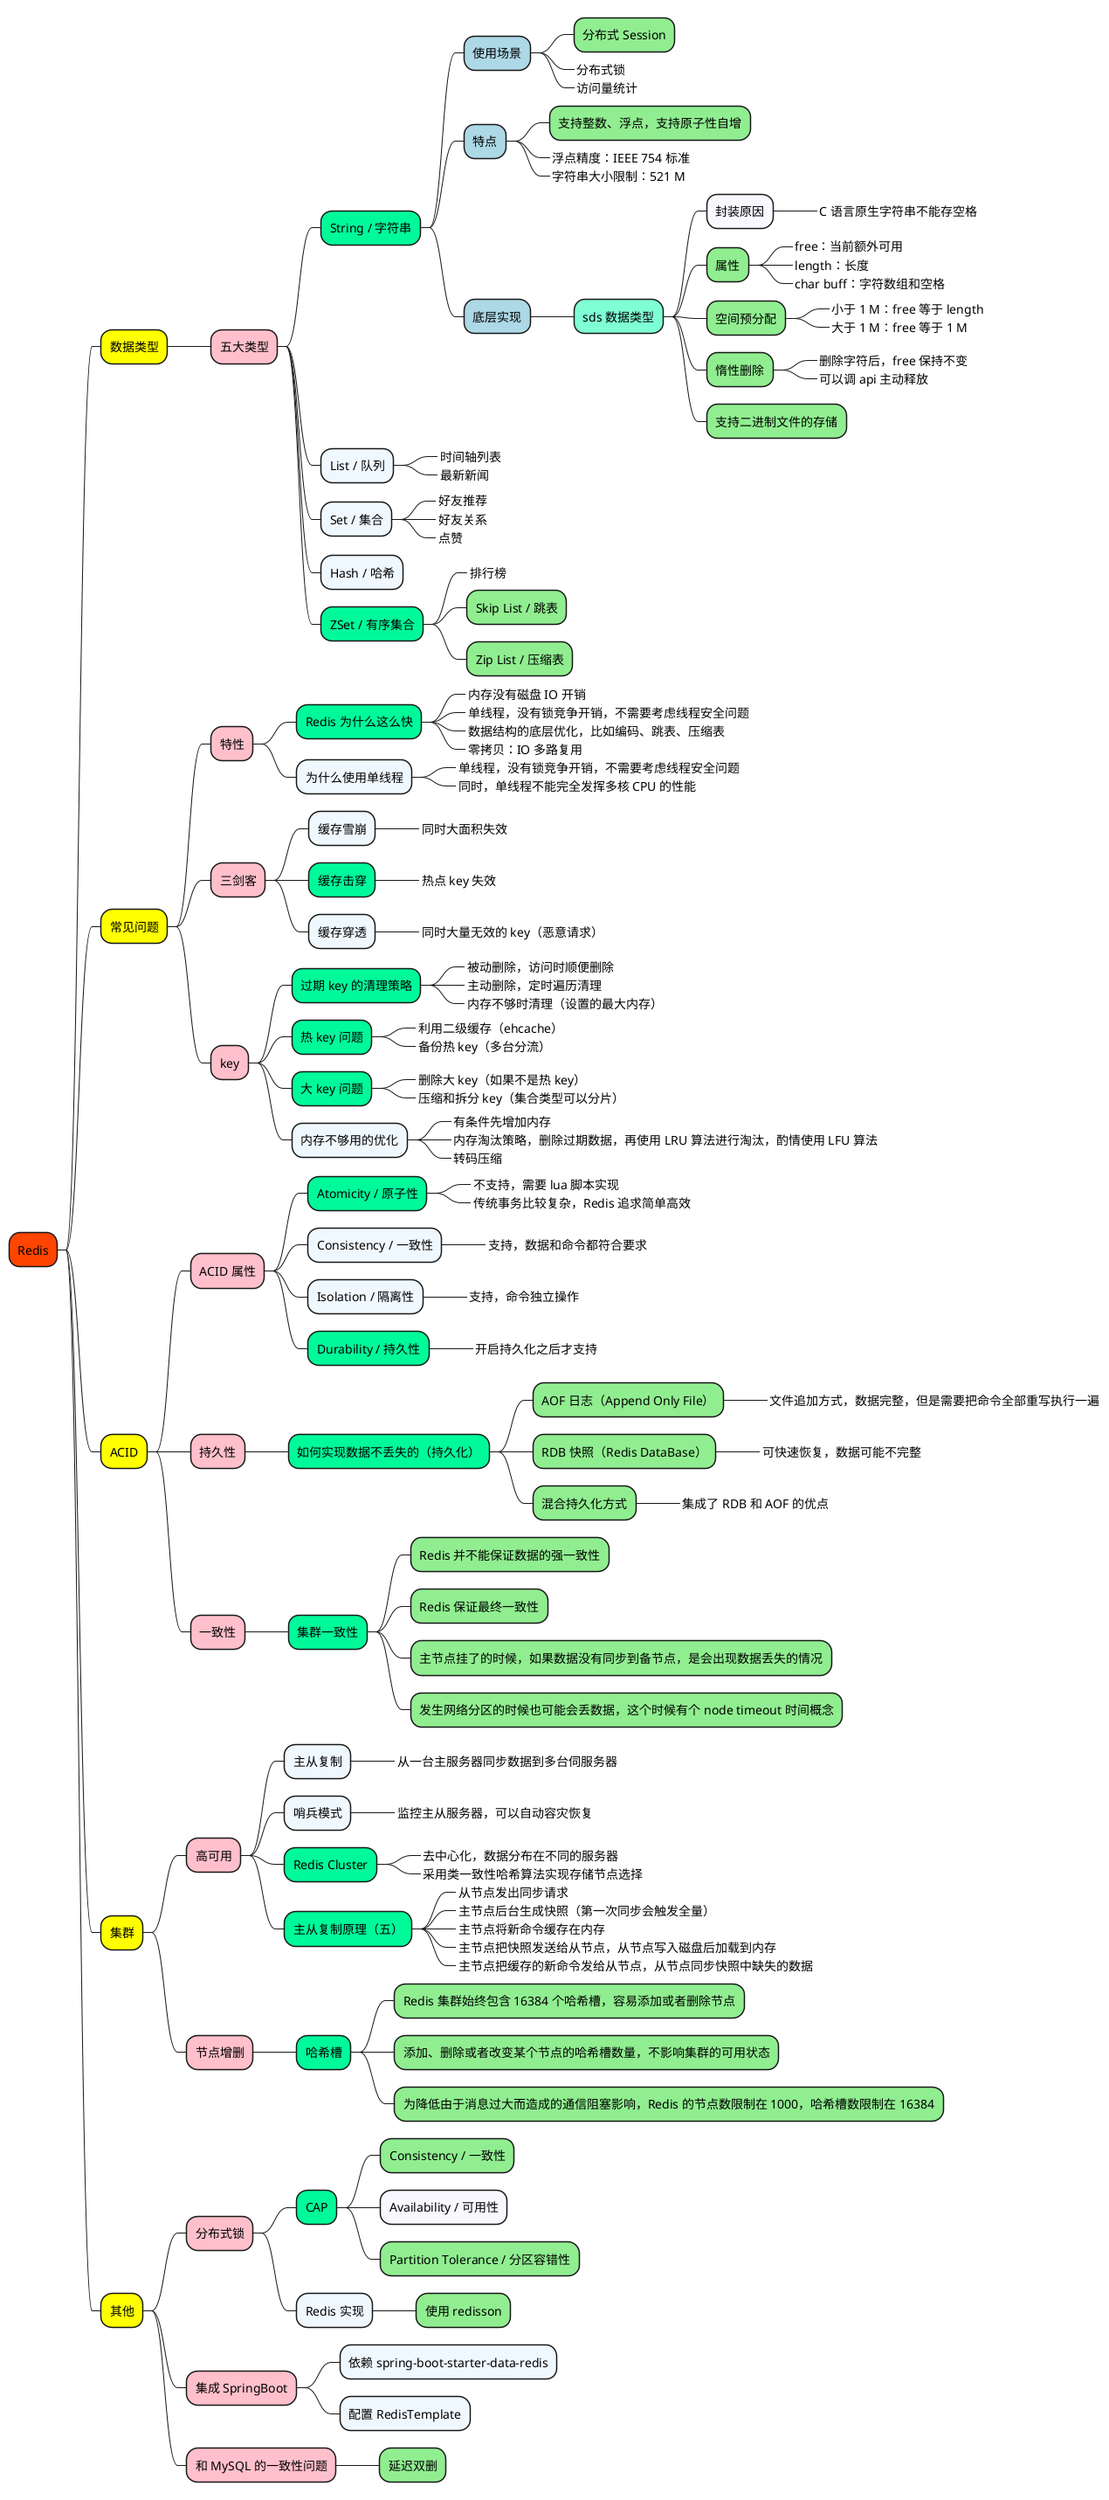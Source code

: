 @startmindmap

+[#OrangeRed] Redis

++[#yellow] 数据类型

+++[#Pink] 五大类型
++++[#MediumSpringGreen] String / 字符串
+++++[#LightBlue] 使用场景
++++++[#LightGreen] 分布式 Session
++++++[#GhostWhite]_ 分布式锁
++++++[#GhostWhite]_ 访问量统计

+++++[#LightBlue] 特点
++++++[#LightGreen] 支持整数、浮点，支持原子性自增
++++++[#LightGreen]_ 浮点精度：IEEE 754 标准
++++++[#LightGreen]_ 字符串大小限制：521 M

+++++[#LightBlue] 底层实现
++++++[#Aquamarine] sds 数据类型
+++++++[#GhostWhite] 封装原因
++++++++[#LightGreen]_ C 语言原生字符串不能存空格
+++++++[#LightGreen] 属性
++++++++[#LightGreen]_ free：当前额外可用
++++++++[#LightGreen]_ length：长度
++++++++[#LightGreen]_ char buff：字符数组和空格
+++++++[#LightGreen] 空间预分配
++++++++[#LightGreen]_ 小于 1 M：free 等于 length
++++++++[#LightGreen]_ 大于 1 M：free 等于 1 M
+++++++[#LightGreen] 惰性删除
++++++++[#LightGreen]_ 删除字符后，free 保持不变
++++++++[#LightGreen]_ 可以调 api 主动释放
+++++++[#LightGreen] 支持二进制文件的存储

++++[#AliceBlue] List / 队列
+++++[#GhostWhite]_ 时间轴列表
+++++[#GhostWhite]_ 最新新闻

++++[#AliceBlue] Set / 集合
+++++[#GhostWhite]_ 好友推荐
+++++[#GhostWhite]_ 好友关系
+++++[#GhostWhite]_ 点赞

++++[#AliceBlue] Hash / 哈希

++++[#MediumSpringGreen] ZSet / 有序集合
+++++[#GhostWhite]_ 排行榜
+++++[#LightGreen] Skip List / 跳表
+++++[#LightGreen] Zip List / 压缩表


++[#yellow] 常见问题

+++[#Pink] 特性
++++[#MediumSpringGreen] Redis 为什么这么快
+++++[#MediumSpringGreen]_ 内存没有磁盘 IO 开销
+++++[#MediumSpringGreen]_ 单线程，没有锁竞争开销，不需要考虑线程安全问题
+++++[#MediumSpringGreen]_ 数据结构的底层优化，比如编码、跳表、压缩表
+++++[#MediumSpringGreen]_ 零拷贝：IO 多路复用

++++[#AliceBlue] 为什么使用单线程
+++++[#AliceBlue]_ 单线程，没有锁竞争开销，不需要考虑线程安全问题
+++++[#AliceBlue]_ 同时，单线程不能完全发挥多核 CPU 的性能

+++[#Pink] 三剑客
++++[#AliceBlue] 缓存雪崩
+++++[#AliceBlue]_ 同时大面积失效
++++[#MediumSpringGreen] 缓存击穿
+++++[#MediumSpringGreen]_ 热点 key 失效
++++[#AliceBlue] 缓存穿透
+++++[#AliceBlue]_ 同时大量无效的 key（恶意请求）

+++[#Pink] key
++++[#MediumSpringGreen] 过期 key 的清理策略
+++++[#MediumSpringGreen]_ 被动删除，访问时顺便删除
+++++[#MediumSpringGreen]_ 主动删除，定时遍历清理
+++++[#MediumSpringGreen]_ 内存不够时清理（设置的最大内存）

++++[#MediumSpringGreen] 热 key 问题
+++++[#MediumSpringGreen]_ 利用二级缓存（ehcache）
+++++[#MediumSpringGreen]_ 备份热 key（多台分流）

++++[#MediumSpringGreen] 大 key 问题
+++++[#MediumSpringGreen]_ 删除大 key（如果不是热 key）
+++++[#MediumSpringGreen]_ 压缩和拆分 key（集合类型可以分片）

++++[#AliceBlue] 内存不够用的优化
+++++[#MediumSpringGreen]_ 有条件先增加内存
+++++[#MediumSpringGreen]_ 内存淘汰策略，删除过期数据，再使用 LRU 算法进行淘汰，酌情使用 LFU 算法
+++++[#MediumSpringGreen]_ 转码压缩


++[#yellow] ACID

+++[#Pink] ACID 属性
++++[#MediumSpringGreen] Atomicity / 原子性
+++++[#AliceBlue]_ 不支持，需要 lua 脚本实现
+++++[#AliceBlue]_ 传统事务比较复杂，Redis 追求简单高效
++++[#AliceBlue] Consistency / 一致性
+++++[#AliceBlue]_ 支持，数据和命令都符合要求
++++[#AliceBlue] Isolation / 隔离性
+++++[#AliceBlue]_ 支持，命令独立操作
++++[#MediumSpringGreen] Durability / 持久性
+++++[#AliceBlue]_ 开启持久化之后才支持

+++[#Pink] 持久性
++++[#MediumSpringGreen] 如何实现数据不丢失的（持久化）
+++++[#LightGreen] AOF 日志（Append Only File）
++++++[#AliceBlue]_ 文件追加方式，数据完整，但是需要把命令全部重写执行一遍
+++++[#LightGreen] RDB 快照（Redis DataBase）
++++++[#AliceBlue]_ 可快速恢复，数据可能不完整
+++++[#LightGreen] 混合持久化方式
++++++[#AliceBlue]_ 集成了 RDB 和 AOF 的优点

+++[#Pink] 一致性
++++[#MediumSpringGreen] 集群一致性
+++++[#LightGreen] Redis 并不能保证数据的强一致性
+++++[#LightGreen] Redis 保证最终一致性
+++++[#LightGreen] 主节点挂了的时候，如果数据没有同步到备节点，是会出现数据丢失的情况
+++++[#LightGreen] 发生网络分区的时候也可能会丢数据，这个时候有个 node timeout 时间概念


++[#yellow] 集群

+++[#Pink] 高可用
++++[#AliceBlue] 主从复制
+++++[#AliceBlue]_ 从一台主服务器同步数据到多台伺服务器
++++[#AliceBlue] 哨兵模式
+++++[#AliceBlue]_ 监控主从服务器，可以自动容灾恢复
++++[#MediumSpringGreen] Redis Cluster
+++++[#AliceBlue]_ 去中心化，数据分布在不同的服务器
+++++[#AliceBlue]_ 采用类一致性哈希算法实现存储节点选择

++++[#MediumSpringGreen] 主从复制原理（五）
+++++[#LightGreen]_ 从节点发出同步请求
+++++[#LightGreen]_ 主节点后台生成快照（第一次同步会触发全量）
+++++[#LightGreen]_ 主节点将新命令缓存在内存
+++++[#LightGreen]_ 主节点把快照发送给从节点，从节点写入磁盘后加载到内存
+++++[#LightGreen]_ 主节点把缓存的新命令发给从节点，从节点同步快照中缺失的数据

+++[#Pink] 节点增删

++++[#MediumSpringGreen] 哈希槽
+++++[#LightGreen] Redis 集群始终包含 16384 个哈希槽，容易添加或者删除节点
+++++[#LightGreen] 添加、删除或者改变某个节点的哈希槽数量，不影响集群的可用状态
+++++[#LightGreen] 为降低由于消息过大而造成的通信阻塞影响，Redis 的节点数限制在 1000，哈希槽数限制在 16384


++[#yellow] 其他

+++[#Pink] 分布式锁

++++[#MediumSpringGreen] CAP
+++++[#LightGreen] Consistency / 一致性
+++++[#GhostWhite] Availability / 可用性
+++++[#LightGreen] Partition Tolerance / 分区容错性

++++[#AliceBlue] Redis 实现
+++++[#LightGreen] 使用 redisson

+++[#Pink] 集成 SpringBoot
++++[#AliceBlue] 依赖 spring-boot-starter-data-redis
++++[#AliceBlue] 配置 RedisTemplate

+++[#Pink] 和 MySQL 的一致性问题
++++[#LightGreen] 延迟双删


@endmindmap